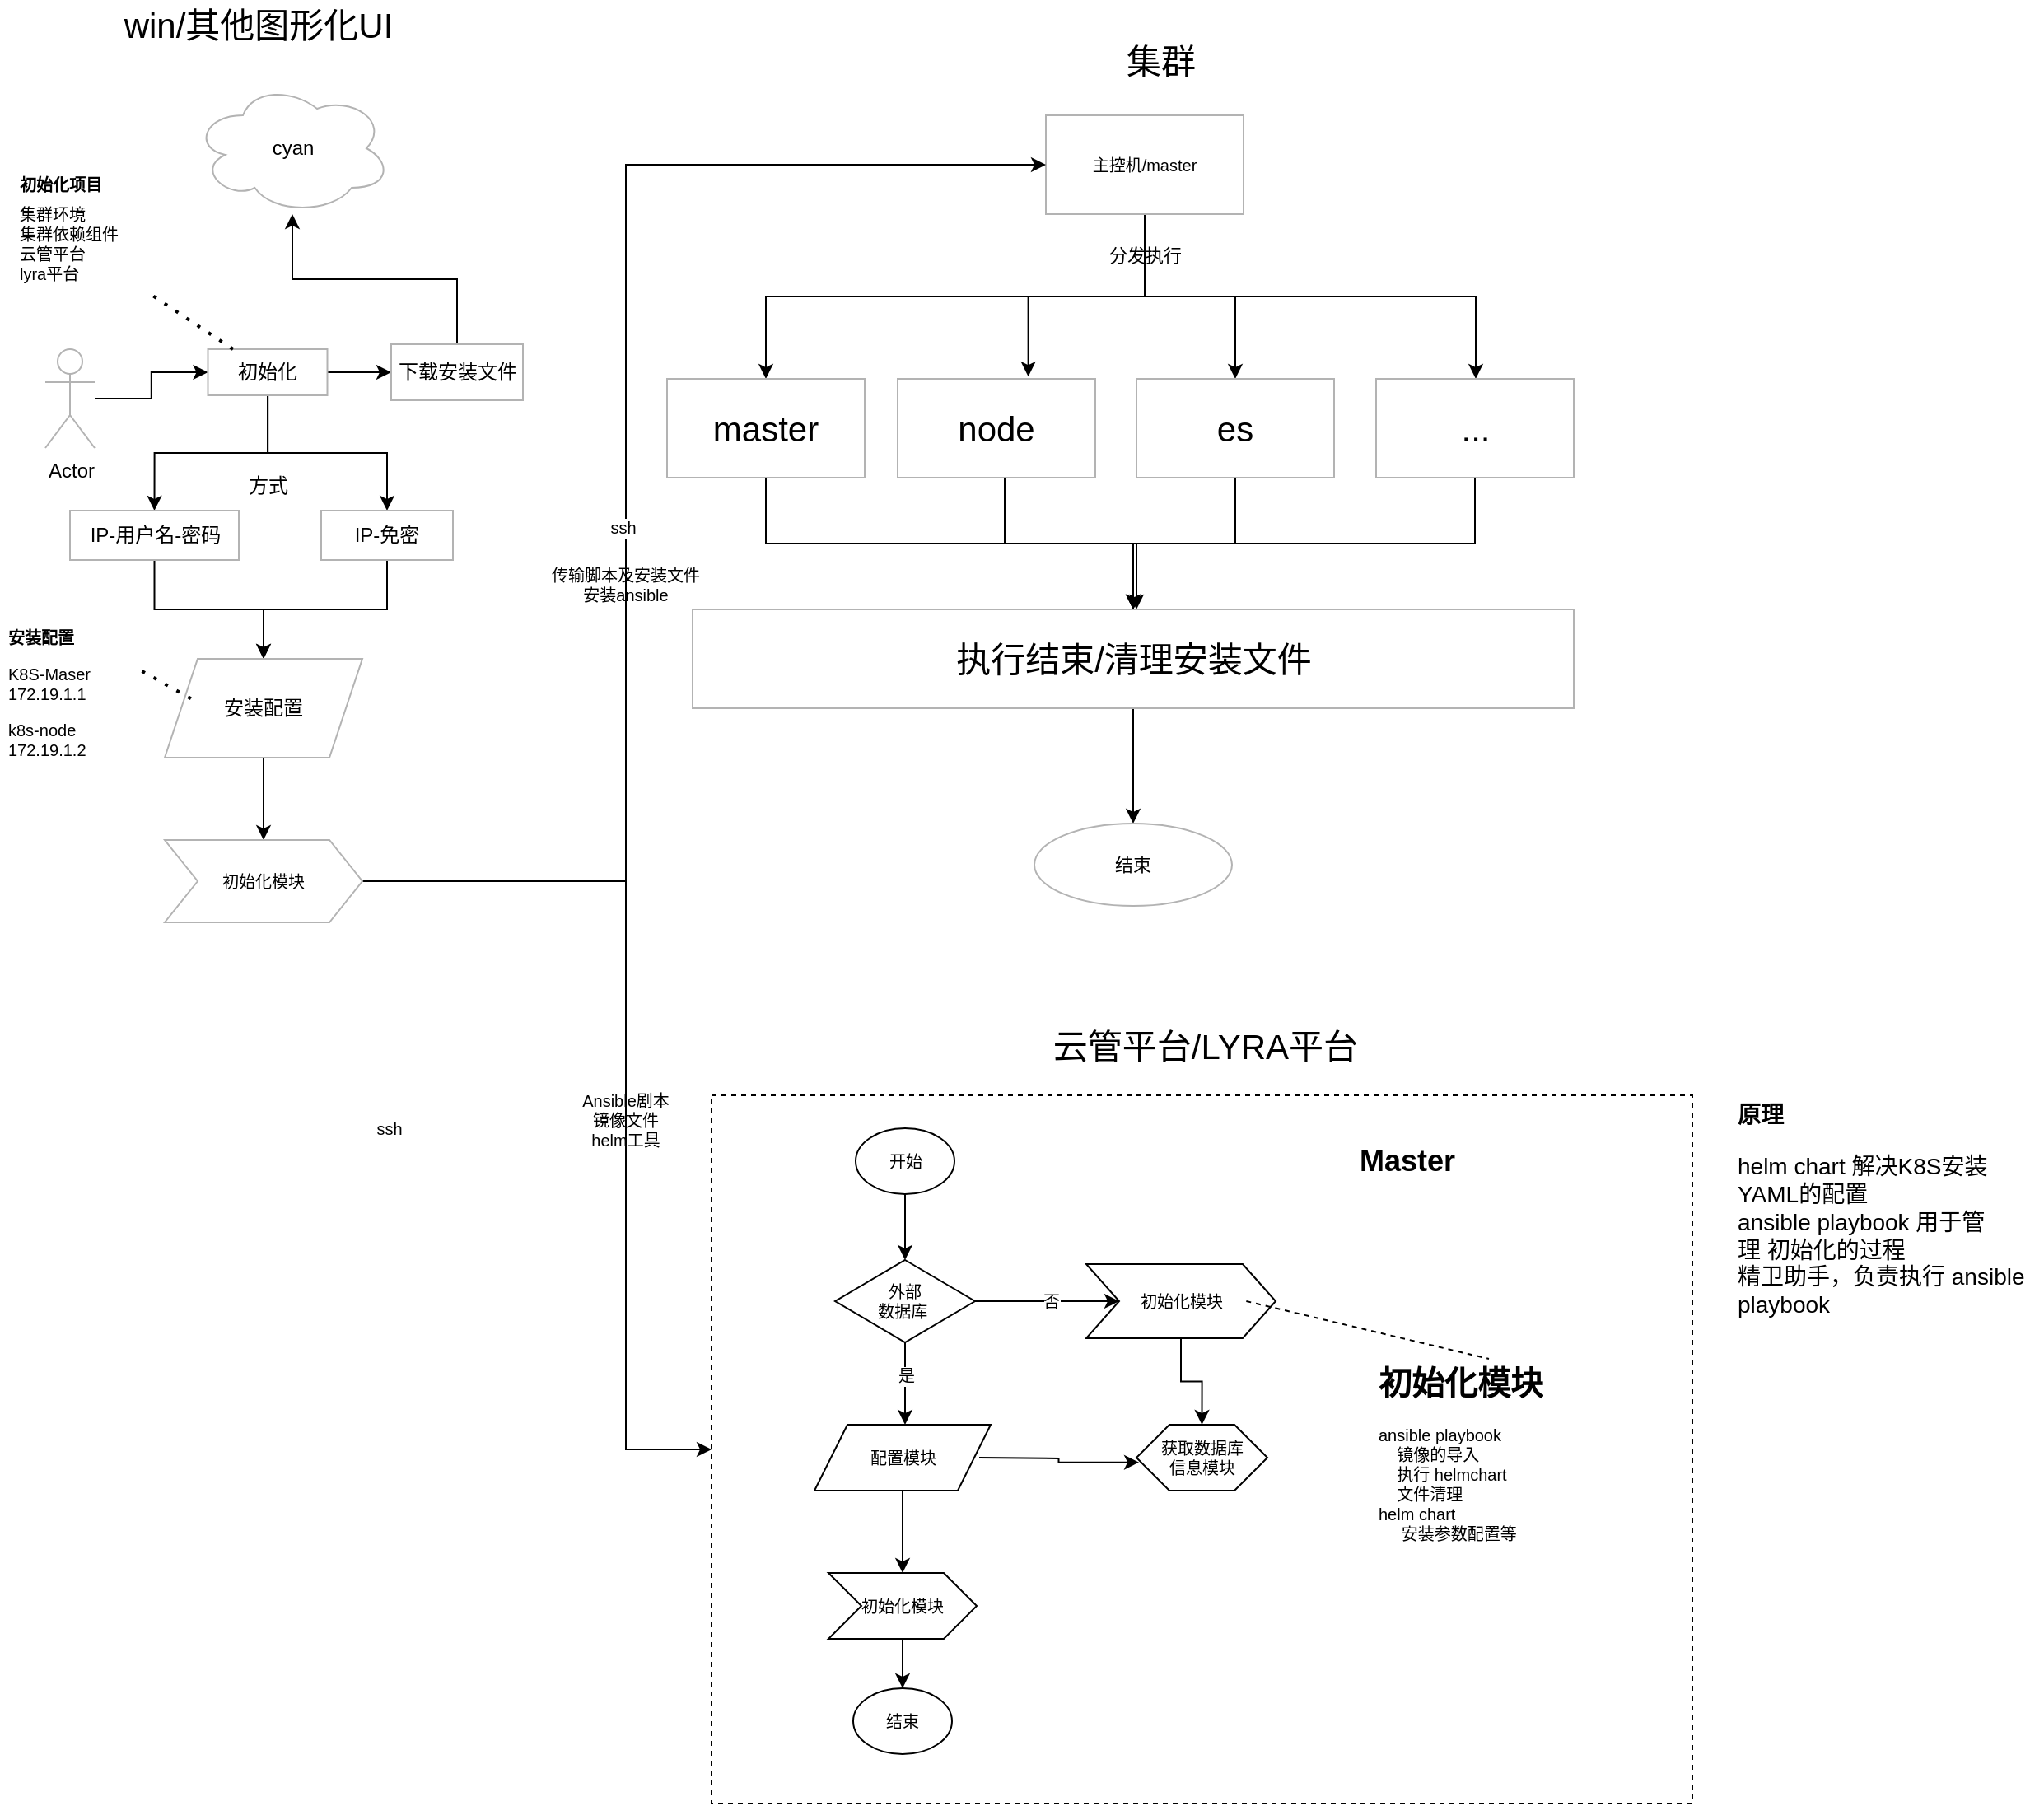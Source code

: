 <mxfile version="20.5.1" type="github">
  <diagram id="rCTj0MCx4Ofzy-mjGSed" name="第 1 页">
    <mxGraphModel dx="1703" dy="-3459" grid="1" gridSize="10" guides="1" tooltips="1" connect="1" arrows="1" fold="1" page="1" pageScale="1" pageWidth="827" pageHeight="1169" background="#FFFFFF" math="0" shadow="0">
      <root>
        <mxCell id="0" />
        <mxCell id="1" parent="0" />
        <mxCell id="69FnCZtDJT8fpM_irl-X-1" value="" style="rounded=0;whiteSpace=wrap;html=1;fontSize=10;dashed=1;" vertex="1" parent="1">
          <mxGeometry x="752" y="5465" width="595.5" height="430" as="geometry" />
        </mxCell>
        <mxCell id="69FnCZtDJT8fpM_irl-X-2" value="cyan" style="ellipse;shape=cloud;whiteSpace=wrap;html=1;strokeColor=#B3B3B3;" vertex="1" parent="1">
          <mxGeometry x="437.5" y="4850" width="120" height="80" as="geometry" />
        </mxCell>
        <mxCell id="69FnCZtDJT8fpM_irl-X-3" style="edgeStyle=orthogonalEdgeStyle;rounded=0;orthogonalLoop=1;jettySize=auto;html=1;entryX=0;entryY=0.5;entryDx=0;entryDy=0;" edge="1" parent="1" source="69FnCZtDJT8fpM_irl-X-4" target="69FnCZtDJT8fpM_irl-X-8">
          <mxGeometry relative="1" as="geometry" />
        </mxCell>
        <mxCell id="69FnCZtDJT8fpM_irl-X-4" value="Actor" style="shape=umlActor;verticalLabelPosition=bottom;verticalAlign=top;html=1;outlineConnect=0;strokeColor=#B3B3B3;" vertex="1" parent="1">
          <mxGeometry x="347.5" y="5012" width="30" height="60" as="geometry" />
        </mxCell>
        <mxCell id="69FnCZtDJT8fpM_irl-X-5" style="edgeStyle=orthogonalEdgeStyle;rounded=0;orthogonalLoop=1;jettySize=auto;html=1;entryX=0.5;entryY=0;entryDx=0;entryDy=0;" edge="1" parent="1" source="69FnCZtDJT8fpM_irl-X-8" target="69FnCZtDJT8fpM_irl-X-10">
          <mxGeometry relative="1" as="geometry">
            <mxPoint x="482.529" y="5072" as="targetPoint" />
          </mxGeometry>
        </mxCell>
        <mxCell id="69FnCZtDJT8fpM_irl-X-6" style="edgeStyle=orthogonalEdgeStyle;rounded=0;orthogonalLoop=1;jettySize=auto;html=1;entryX=0.5;entryY=0;entryDx=0;entryDy=0;" edge="1" parent="1" source="69FnCZtDJT8fpM_irl-X-8" target="69FnCZtDJT8fpM_irl-X-12">
          <mxGeometry relative="1" as="geometry" />
        </mxCell>
        <mxCell id="69FnCZtDJT8fpM_irl-X-7" value="" style="edgeStyle=orthogonalEdgeStyle;rounded=0;orthogonalLoop=1;jettySize=auto;html=1;" edge="1" parent="1" source="69FnCZtDJT8fpM_irl-X-8" target="69FnCZtDJT8fpM_irl-X-15">
          <mxGeometry relative="1" as="geometry" />
        </mxCell>
        <mxCell id="69FnCZtDJT8fpM_irl-X-8" value="初始化" style="rounded=0;whiteSpace=wrap;html=1;strokeColor=#B3B3B3;" vertex="1" parent="1">
          <mxGeometry x="446.25" y="5012" width="72.5" height="28" as="geometry" />
        </mxCell>
        <mxCell id="69FnCZtDJT8fpM_irl-X-9" style="edgeStyle=orthogonalEdgeStyle;rounded=0;orthogonalLoop=1;jettySize=auto;html=1;entryX=0.5;entryY=0;entryDx=0;entryDy=0;" edge="1" parent="1" source="69FnCZtDJT8fpM_irl-X-10" target="69FnCZtDJT8fpM_irl-X-17">
          <mxGeometry relative="1" as="geometry" />
        </mxCell>
        <mxCell id="69FnCZtDJT8fpM_irl-X-10" value="IP-用户名-密码" style="rounded=0;whiteSpace=wrap;html=1;strokeColor=#B3B3B3;" vertex="1" parent="1">
          <mxGeometry x="362.5" y="5110" width="102.5" height="30" as="geometry" />
        </mxCell>
        <mxCell id="69FnCZtDJT8fpM_irl-X-11" style="edgeStyle=orthogonalEdgeStyle;rounded=0;orthogonalLoop=1;jettySize=auto;html=1;entryX=0.5;entryY=0;entryDx=0;entryDy=0;" edge="1" parent="1" source="69FnCZtDJT8fpM_irl-X-12" target="69FnCZtDJT8fpM_irl-X-17">
          <mxGeometry relative="1" as="geometry" />
        </mxCell>
        <mxCell id="69FnCZtDJT8fpM_irl-X-12" value="IP-免密" style="rounded=0;whiteSpace=wrap;html=1;strokeColor=#B3B3B3;" vertex="1" parent="1">
          <mxGeometry x="515" y="5110" width="80" height="30" as="geometry" />
        </mxCell>
        <mxCell id="69FnCZtDJT8fpM_irl-X-13" value="方式" style="text;html=1;strokeColor=none;fillColor=none;align=center;verticalAlign=middle;whiteSpace=wrap;rounded=0;" vertex="1" parent="1">
          <mxGeometry x="452.5" y="5080" width="60" height="30" as="geometry" />
        </mxCell>
        <mxCell id="69FnCZtDJT8fpM_irl-X-14" style="edgeStyle=orthogonalEdgeStyle;rounded=0;orthogonalLoop=1;jettySize=auto;html=1;" edge="1" parent="1" source="69FnCZtDJT8fpM_irl-X-15" target="69FnCZtDJT8fpM_irl-X-2">
          <mxGeometry relative="1" as="geometry" />
        </mxCell>
        <mxCell id="69FnCZtDJT8fpM_irl-X-15" value="下载安装文件" style="whiteSpace=wrap;html=1;strokeColor=#B3B3B3;rounded=0;" vertex="1" parent="1">
          <mxGeometry x="557.5" y="5009" width="80" height="34" as="geometry" />
        </mxCell>
        <mxCell id="69FnCZtDJT8fpM_irl-X-16" style="edgeStyle=orthogonalEdgeStyle;rounded=0;orthogonalLoop=1;jettySize=auto;html=1;entryX=0.5;entryY=0;entryDx=0;entryDy=0;fontSize=10;" edge="1" parent="1" source="69FnCZtDJT8fpM_irl-X-17" target="69FnCZtDJT8fpM_irl-X-29">
          <mxGeometry relative="1" as="geometry" />
        </mxCell>
        <mxCell id="69FnCZtDJT8fpM_irl-X-17" value="安装配置" style="shape=parallelogram;perimeter=parallelogramPerimeter;whiteSpace=wrap;html=1;fixedSize=1;strokeColor=#B3B3B3;" vertex="1" parent="1">
          <mxGeometry x="420" y="5200" width="120" height="60" as="geometry" />
        </mxCell>
        <mxCell id="69FnCZtDJT8fpM_irl-X-18" value="&lt;h1 style=&quot;font-size: 10px;&quot;&gt;安装配置&lt;/h1&gt;&lt;p style=&quot;font-size: 10px;&quot;&gt;K8S-Maser&lt;br style=&quot;font-size: 10px;&quot;&gt;172.19.1.1&lt;/p&gt;&lt;p style=&quot;font-size: 10px;&quot;&gt;k8s-node&lt;br style=&quot;font-size: 10px;&quot;&gt;&lt;span style=&quot;background-color: initial; font-size: 10px;&quot;&gt;172.19.1.2&lt;/span&gt;&lt;/p&gt;" style="text;html=1;strokeColor=none;fillColor=none;spacing=5;spacingTop=-20;overflow=hidden;rounded=0;fontSize=10;" vertex="1" parent="1">
          <mxGeometry x="320" y="5185" width="86.25" height="90" as="geometry" />
        </mxCell>
        <mxCell id="69FnCZtDJT8fpM_irl-X-19" style="edgeStyle=orthogonalEdgeStyle;rounded=0;orthogonalLoop=1;jettySize=auto;html=1;entryX=0.661;entryY=-0.023;entryDx=0;entryDy=0;entryPerimeter=0;fontSize=21;" edge="1" parent="1" source="69FnCZtDJT8fpM_irl-X-23" target="69FnCZtDJT8fpM_irl-X-36">
          <mxGeometry relative="1" as="geometry" />
        </mxCell>
        <mxCell id="69FnCZtDJT8fpM_irl-X-20" style="edgeStyle=orthogonalEdgeStyle;rounded=0;orthogonalLoop=1;jettySize=auto;html=1;entryX=0.5;entryY=0;entryDx=0;entryDy=0;fontSize=21;exitX=0.5;exitY=1;exitDx=0;exitDy=0;" edge="1" parent="1" source="69FnCZtDJT8fpM_irl-X-23" target="69FnCZtDJT8fpM_irl-X-38">
          <mxGeometry relative="1" as="geometry">
            <mxPoint x="945" y="4940" as="sourcePoint" />
          </mxGeometry>
        </mxCell>
        <mxCell id="69FnCZtDJT8fpM_irl-X-21" style="edgeStyle=orthogonalEdgeStyle;rounded=0;orthogonalLoop=1;jettySize=auto;html=1;fontSize=21;" edge="1" parent="1" source="69FnCZtDJT8fpM_irl-X-23" target="69FnCZtDJT8fpM_irl-X-40">
          <mxGeometry relative="1" as="geometry">
            <Array as="points">
              <mxPoint x="1015" y="4980" />
              <mxPoint x="1216" y="4980" />
            </Array>
          </mxGeometry>
        </mxCell>
        <mxCell id="69FnCZtDJT8fpM_irl-X-22" style="edgeStyle=orthogonalEdgeStyle;rounded=0;orthogonalLoop=1;jettySize=auto;html=1;entryX=0.5;entryY=0;entryDx=0;entryDy=0;fontSize=21;" edge="1" parent="1" source="69FnCZtDJT8fpM_irl-X-23" target="69FnCZtDJT8fpM_irl-X-34">
          <mxGeometry relative="1" as="geometry">
            <Array as="points">
              <mxPoint x="1015" y="4980" />
              <mxPoint x="785" y="4980" />
            </Array>
          </mxGeometry>
        </mxCell>
        <mxCell id="69FnCZtDJT8fpM_irl-X-23" value="主控机/master" style="rounded=0;whiteSpace=wrap;html=1;strokeColor=#B3B3B3;fontSize=10;" vertex="1" parent="1">
          <mxGeometry x="955" y="4870" width="120" height="60" as="geometry" />
        </mxCell>
        <mxCell id="69FnCZtDJT8fpM_irl-X-24" value="" style="endArrow=none;dashed=1;html=1;dashPattern=1 3;strokeWidth=2;rounded=0;fontSize=10;exitX=1;exitY=0.25;exitDx=0;exitDy=0;" edge="1" parent="1" source="69FnCZtDJT8fpM_irl-X-18">
          <mxGeometry width="50" height="50" relative="1" as="geometry">
            <mxPoint x="387.5" y="5275" as="sourcePoint" />
            <mxPoint x="437.5" y="5225" as="targetPoint" />
          </mxGeometry>
        </mxCell>
        <mxCell id="69FnCZtDJT8fpM_irl-X-25" style="edgeStyle=orthogonalEdgeStyle;rounded=0;orthogonalLoop=1;jettySize=auto;html=1;entryX=0;entryY=0.5;entryDx=0;entryDy=0;fontSize=10;" edge="1" parent="1" source="69FnCZtDJT8fpM_irl-X-29" target="69FnCZtDJT8fpM_irl-X-23">
          <mxGeometry relative="1" as="geometry">
            <Array as="points">
              <mxPoint x="700" y="5335" />
              <mxPoint x="700" y="4900" />
              <mxPoint x="755" y="4900" />
            </Array>
          </mxGeometry>
        </mxCell>
        <mxCell id="69FnCZtDJT8fpM_irl-X-26" value="ssh" style="edgeLabel;html=1;align=center;verticalAlign=middle;resizable=0;points=[];fontSize=10;" vertex="1" connectable="0" parent="69FnCZtDJT8fpM_irl-X-25">
          <mxGeometry x="0.45" y="1" relative="1" as="geometry">
            <mxPoint x="-24" y="221" as="offset" />
          </mxGeometry>
        </mxCell>
        <mxCell id="69FnCZtDJT8fpM_irl-X-27" style="edgeStyle=orthogonalEdgeStyle;rounded=0;orthogonalLoop=1;jettySize=auto;html=1;fontSize=10;entryX=0;entryY=0.5;entryDx=0;entryDy=0;" edge="1" parent="1" source="69FnCZtDJT8fpM_irl-X-29" target="69FnCZtDJT8fpM_irl-X-1">
          <mxGeometry relative="1" as="geometry">
            <mxPoint x="890" y="5530" as="targetPoint" />
            <Array as="points">
              <mxPoint x="700" y="5335" />
              <mxPoint x="700" y="5680" />
            </Array>
          </mxGeometry>
        </mxCell>
        <mxCell id="69FnCZtDJT8fpM_irl-X-28" value="ssh" style="edgeLabel;html=1;align=center;verticalAlign=middle;resizable=0;points=[];fontSize=10;" vertex="1" connectable="0" parent="69FnCZtDJT8fpM_irl-X-27">
          <mxGeometry x="0.982" relative="1" as="geometry">
            <mxPoint x="-191" y="-195" as="offset" />
          </mxGeometry>
        </mxCell>
        <mxCell id="69FnCZtDJT8fpM_irl-X-29" value="初始化模块" style="shape=step;perimeter=stepPerimeter;whiteSpace=wrap;html=1;fixedSize=1;strokeColor=#B3B3B3;fontSize=10;" vertex="1" parent="1">
          <mxGeometry x="420" y="5310" width="120" height="50" as="geometry" />
        </mxCell>
        <mxCell id="69FnCZtDJT8fpM_irl-X-30" value="传输脚本及安装文件&lt;br&gt;安装ansible" style="text;html=1;strokeColor=none;fillColor=none;align=center;verticalAlign=middle;whiteSpace=wrap;rounded=0;fontSize=10;" vertex="1" parent="1">
          <mxGeometry x="635" y="5140" width="130" height="30" as="geometry" />
        </mxCell>
        <mxCell id="69FnCZtDJT8fpM_irl-X-31" value="win/其他图形化UI" style="text;html=1;strokeColor=none;fillColor=none;align=center;verticalAlign=middle;whiteSpace=wrap;rounded=0;fontSize=21;" vertex="1" parent="1">
          <mxGeometry x="384" y="4800" width="186" height="30" as="geometry" />
        </mxCell>
        <mxCell id="69FnCZtDJT8fpM_irl-X-32" value="集群" style="text;html=1;strokeColor=none;fillColor=none;align=center;verticalAlign=middle;whiteSpace=wrap;rounded=0;fontSize=21;" vertex="1" parent="1">
          <mxGeometry x="925" y="4822" width="200" height="30" as="geometry" />
        </mxCell>
        <mxCell id="69FnCZtDJT8fpM_irl-X-33" style="edgeStyle=orthogonalEdgeStyle;rounded=0;orthogonalLoop=1;jettySize=auto;html=1;entryX=0.5;entryY=0;entryDx=0;entryDy=0;fontSize=11;" edge="1" parent="1" source="69FnCZtDJT8fpM_irl-X-34" target="69FnCZtDJT8fpM_irl-X-43">
          <mxGeometry relative="1" as="geometry" />
        </mxCell>
        <mxCell id="69FnCZtDJT8fpM_irl-X-34" value="master" style="rounded=0;whiteSpace=wrap;html=1;strokeColor=#B3B3B3;fontSize=21;" vertex="1" parent="1">
          <mxGeometry x="725" y="5030" width="120" height="60" as="geometry" />
        </mxCell>
        <mxCell id="69FnCZtDJT8fpM_irl-X-35" style="edgeStyle=orthogonalEdgeStyle;rounded=0;orthogonalLoop=1;jettySize=auto;html=1;fontSize=11;" edge="1" parent="1" source="69FnCZtDJT8fpM_irl-X-36">
          <mxGeometry relative="1" as="geometry">
            <mxPoint x="1010" y="5170" as="targetPoint" />
            <Array as="points">
              <mxPoint x="930" y="5130" />
              <mxPoint x="1010" y="5130" />
            </Array>
          </mxGeometry>
        </mxCell>
        <mxCell id="69FnCZtDJT8fpM_irl-X-36" value="node" style="rounded=0;whiteSpace=wrap;html=1;strokeColor=#B3B3B3;fontSize=21;" vertex="1" parent="1">
          <mxGeometry x="865" y="5030" width="120" height="60" as="geometry" />
        </mxCell>
        <mxCell id="69FnCZtDJT8fpM_irl-X-37" style="edgeStyle=orthogonalEdgeStyle;rounded=0;orthogonalLoop=1;jettySize=auto;html=1;entryX=0.5;entryY=0;entryDx=0;entryDy=0;fontSize=11;" edge="1" parent="1" source="69FnCZtDJT8fpM_irl-X-38" target="69FnCZtDJT8fpM_irl-X-43">
          <mxGeometry relative="1" as="geometry" />
        </mxCell>
        <mxCell id="69FnCZtDJT8fpM_irl-X-38" value="es" style="rounded=0;whiteSpace=wrap;html=1;strokeColor=#B3B3B3;fontSize=21;" vertex="1" parent="1">
          <mxGeometry x="1010" y="5030" width="120" height="60" as="geometry" />
        </mxCell>
        <mxCell id="69FnCZtDJT8fpM_irl-X-39" style="edgeStyle=orthogonalEdgeStyle;rounded=0;orthogonalLoop=1;jettySize=auto;html=1;entryX=0.5;entryY=0;entryDx=0;entryDy=0;fontSize=11;" edge="1" parent="1" source="69FnCZtDJT8fpM_irl-X-40" target="69FnCZtDJT8fpM_irl-X-43">
          <mxGeometry relative="1" as="geometry" />
        </mxCell>
        <mxCell id="69FnCZtDJT8fpM_irl-X-40" value="..." style="rounded=0;whiteSpace=wrap;html=1;strokeColor=#B3B3B3;fontSize=21;" vertex="1" parent="1">
          <mxGeometry x="1155.5" y="5030" width="120" height="60" as="geometry" />
        </mxCell>
        <mxCell id="69FnCZtDJT8fpM_irl-X-41" value="分发执行" style="text;html=1;strokeColor=none;fillColor=none;align=center;verticalAlign=middle;whiteSpace=wrap;rounded=0;fontSize=11;" vertex="1" parent="1">
          <mxGeometry x="931.5" y="4940" width="167" height="30" as="geometry" />
        </mxCell>
        <mxCell id="69FnCZtDJT8fpM_irl-X-42" style="edgeStyle=orthogonalEdgeStyle;rounded=0;orthogonalLoop=1;jettySize=auto;html=1;entryX=0.5;entryY=0;entryDx=0;entryDy=0;fontSize=11;" edge="1" parent="1" source="69FnCZtDJT8fpM_irl-X-43" target="69FnCZtDJT8fpM_irl-X-44">
          <mxGeometry relative="1" as="geometry" />
        </mxCell>
        <mxCell id="69FnCZtDJT8fpM_irl-X-43" value="执行结束/清理安装文件" style="rounded=0;whiteSpace=wrap;html=1;strokeColor=#B3B3B3;fontSize=21;" vertex="1" parent="1">
          <mxGeometry x="740.5" y="5170" width="535" height="60" as="geometry" />
        </mxCell>
        <mxCell id="69FnCZtDJT8fpM_irl-X-44" value="结束" style="ellipse;whiteSpace=wrap;html=1;strokeColor=#B3B3B3;fontSize=11;" vertex="1" parent="1">
          <mxGeometry x="948" y="5300" width="120" height="50" as="geometry" />
        </mxCell>
        <mxCell id="69FnCZtDJT8fpM_irl-X-45" value="&lt;h1 style=&quot;font-size: 10px;&quot;&gt;初始化项目&lt;/h1&gt;&lt;div style=&quot;font-size: 10px;&quot;&gt;集群环境&lt;/div&gt;&lt;div style=&quot;font-size: 10px;&quot;&gt;集群依赖组件&lt;/div&gt;&lt;div style=&quot;font-size: 10px;&quot;&gt;云管平台&lt;/div&gt;&lt;div style=&quot;font-size: 10px;&quot;&gt;lyra平台&lt;/div&gt;" style="text;html=1;strokeColor=none;fillColor=none;spacing=5;spacingTop=-20;whiteSpace=wrap;overflow=hidden;rounded=0;fontSize=10;" vertex="1" parent="1">
          <mxGeometry x="326.88" y="4910" width="83.12" height="80" as="geometry" />
        </mxCell>
        <mxCell id="69FnCZtDJT8fpM_irl-X-46" value="" style="endArrow=none;dashed=1;html=1;dashPattern=1 3;strokeWidth=2;rounded=0;fontSize=10;" edge="1" parent="1" source="69FnCZtDJT8fpM_irl-X-8" target="69FnCZtDJT8fpM_irl-X-45">
          <mxGeometry width="50" height="50" relative="1" as="geometry">
            <mxPoint x="390" y="5010" as="sourcePoint" />
            <mxPoint x="440" y="4960" as="targetPoint" />
          </mxGeometry>
        </mxCell>
        <mxCell id="69FnCZtDJT8fpM_irl-X-47" value="Ansible剧本&lt;br&gt;镜像文件&lt;br&gt;helm工具" style="text;html=1;strokeColor=none;fillColor=none;align=center;verticalAlign=middle;whiteSpace=wrap;rounded=0;fontSize=10;" vertex="1" parent="1">
          <mxGeometry x="635" y="5450" width="130" height="60" as="geometry" />
        </mxCell>
        <mxCell id="69FnCZtDJT8fpM_irl-X-48" value="云管平台/LYRA平台" style="text;html=1;strokeColor=none;fillColor=none;align=center;verticalAlign=middle;whiteSpace=wrap;rounded=0;fontSize=21;" vertex="1" parent="1">
          <mxGeometry x="951.5" y="5420" width="200" height="30" as="geometry" />
        </mxCell>
        <mxCell id="69FnCZtDJT8fpM_irl-X-49" style="edgeStyle=orthogonalEdgeStyle;rounded=0;orthogonalLoop=1;jettySize=auto;html=1;fontSize=10;" edge="1" parent="1" source="69FnCZtDJT8fpM_irl-X-53">
          <mxGeometry relative="1" as="geometry">
            <mxPoint x="869.5" y="5665" as="targetPoint" />
          </mxGeometry>
        </mxCell>
        <mxCell id="69FnCZtDJT8fpM_irl-X-50" value="是" style="edgeLabel;html=1;align=center;verticalAlign=middle;resizable=0;points=[];fontSize=10;" vertex="1" connectable="0" parent="69FnCZtDJT8fpM_irl-X-49">
          <mxGeometry x="0.779" y="-1" relative="1" as="geometry">
            <mxPoint x="1" y="-25" as="offset" />
          </mxGeometry>
        </mxCell>
        <mxCell id="69FnCZtDJT8fpM_irl-X-51" style="edgeStyle=orthogonalEdgeStyle;rounded=0;orthogonalLoop=1;jettySize=auto;html=1;fontSize=10;entryX=0;entryY=0.5;entryDx=0;entryDy=0;" edge="1" parent="1" source="69FnCZtDJT8fpM_irl-X-53" target="69FnCZtDJT8fpM_irl-X-55">
          <mxGeometry relative="1" as="geometry">
            <mxPoint x="994" y="5590.067" as="targetPoint" />
          </mxGeometry>
        </mxCell>
        <mxCell id="69FnCZtDJT8fpM_irl-X-52" value="否" style="edgeLabel;html=1;align=center;verticalAlign=middle;resizable=0;points=[];fontSize=10;" vertex="1" connectable="0" parent="69FnCZtDJT8fpM_irl-X-51">
          <mxGeometry x="0.86" y="-1" relative="1" as="geometry">
            <mxPoint x="-36" y="-1" as="offset" />
          </mxGeometry>
        </mxCell>
        <mxCell id="69FnCZtDJT8fpM_irl-X-53" value="外部&lt;br&gt;数据库&amp;nbsp;" style="rhombus;whiteSpace=wrap;html=1;fontSize=10;" vertex="1" parent="1">
          <mxGeometry x="827" y="5565" width="85" height="50" as="geometry" />
        </mxCell>
        <mxCell id="69FnCZtDJT8fpM_irl-X-54" style="edgeStyle=orthogonalEdgeStyle;rounded=0;orthogonalLoop=1;jettySize=auto;html=1;entryX=0.5;entryY=0;entryDx=0;entryDy=0;fontSize=10;" edge="1" parent="1" source="69FnCZtDJT8fpM_irl-X-55" target="69FnCZtDJT8fpM_irl-X-58">
          <mxGeometry relative="1" as="geometry" />
        </mxCell>
        <mxCell id="69FnCZtDJT8fpM_irl-X-55" value="初始化模块" style="shape=step;perimeter=stepPerimeter;whiteSpace=wrap;html=1;fixedSize=1;fontSize=10;" vertex="1" parent="1">
          <mxGeometry x="979.5" y="5567.5" width="115" height="45" as="geometry" />
        </mxCell>
        <mxCell id="69FnCZtDJT8fpM_irl-X-56" value="&lt;h1&gt;初始化模块&lt;/h1&gt;&lt;p&gt;ansible playbook&lt;br&gt;&amp;nbsp; &amp;nbsp; 镜像的导入&lt;br&gt;&amp;nbsp; &amp;nbsp; 执行 helmchart&lt;br&gt;&amp;nbsp; &amp;nbsp; 文件清理&lt;br&gt;helm chart&amp;nbsp;&lt;br&gt;&amp;nbsp; &amp;nbsp; &amp;nbsp;安装参数配置等&amp;nbsp;&lt;br&gt;&lt;br&gt;&lt;br&gt;&lt;/p&gt;" style="text;html=1;strokeColor=none;fillColor=none;spacing=5;spacingTop=-20;whiteSpace=wrap;overflow=hidden;rounded=0;fontSize=10;" vertex="1" parent="1">
          <mxGeometry x="1151.5" y="5625" width="145" height="130" as="geometry" />
        </mxCell>
        <mxCell id="69FnCZtDJT8fpM_irl-X-57" style="edgeStyle=orthogonalEdgeStyle;rounded=0;orthogonalLoop=1;jettySize=auto;html=1;entryX=0.019;entryY=0.571;entryDx=0;entryDy=0;entryPerimeter=0;fontSize=10;" edge="1" parent="1" target="69FnCZtDJT8fpM_irl-X-58">
          <mxGeometry relative="1" as="geometry">
            <mxPoint x="914.5" y="5685" as="sourcePoint" />
          </mxGeometry>
        </mxCell>
        <mxCell id="69FnCZtDJT8fpM_irl-X-58" value="获取数据库&lt;br&gt;信息模块" style="shape=hexagon;perimeter=hexagonPerimeter2;whiteSpace=wrap;html=1;fixedSize=1;fontSize=10;" vertex="1" parent="1">
          <mxGeometry x="1010" y="5665" width="79.5" height="40" as="geometry" />
        </mxCell>
        <mxCell id="69FnCZtDJT8fpM_irl-X-59" style="edgeStyle=orthogonalEdgeStyle;rounded=0;orthogonalLoop=1;jettySize=auto;html=1;fontSize=10;" edge="1" parent="1" source="69FnCZtDJT8fpM_irl-X-60" target="69FnCZtDJT8fpM_irl-X-63">
          <mxGeometry relative="1" as="geometry" />
        </mxCell>
        <mxCell id="69FnCZtDJT8fpM_irl-X-60" value="配置模块" style="shape=parallelogram;perimeter=parallelogramPerimeter;whiteSpace=wrap;html=1;fixedSize=1;fontSize=10;" vertex="1" parent="1">
          <mxGeometry x="814.5" y="5665" width="107" height="40" as="geometry" />
        </mxCell>
        <mxCell id="69FnCZtDJT8fpM_irl-X-61" value="结束" style="ellipse;whiteSpace=wrap;html=1;fontSize=10;" vertex="1" parent="1">
          <mxGeometry x="838" y="5825" width="60" height="40" as="geometry" />
        </mxCell>
        <mxCell id="69FnCZtDJT8fpM_irl-X-62" style="edgeStyle=orthogonalEdgeStyle;rounded=0;orthogonalLoop=1;jettySize=auto;html=1;entryX=0.5;entryY=0;entryDx=0;entryDy=0;fontSize=10;" edge="1" parent="1" source="69FnCZtDJT8fpM_irl-X-63" target="69FnCZtDJT8fpM_irl-X-61">
          <mxGeometry relative="1" as="geometry" />
        </mxCell>
        <mxCell id="69FnCZtDJT8fpM_irl-X-63" value="初始化模块" style="shape=step;perimeter=stepPerimeter;whiteSpace=wrap;html=1;fixedSize=1;fontSize=10;" vertex="1" parent="1">
          <mxGeometry x="823" y="5755" width="90" height="40" as="geometry" />
        </mxCell>
        <mxCell id="69FnCZtDJT8fpM_irl-X-64" value="" style="endArrow=none;dashed=1;html=1;rounded=0;fontSize=10;entryX=0.5;entryY=0;entryDx=0;entryDy=0;" edge="1" parent="1" target="69FnCZtDJT8fpM_irl-X-56">
          <mxGeometry width="50" height="50" relative="1" as="geometry">
            <mxPoint x="1076.67" y="5590" as="sourcePoint" />
            <mxPoint x="1316.17" y="5505" as="targetPoint" />
          </mxGeometry>
        </mxCell>
        <mxCell id="69FnCZtDJT8fpM_irl-X-65" style="edgeStyle=orthogonalEdgeStyle;rounded=0;orthogonalLoop=1;jettySize=auto;html=1;fontSize=10;" edge="1" parent="1" source="69FnCZtDJT8fpM_irl-X-66" target="69FnCZtDJT8fpM_irl-X-53">
          <mxGeometry relative="1" as="geometry" />
        </mxCell>
        <mxCell id="69FnCZtDJT8fpM_irl-X-66" value="开始" style="ellipse;whiteSpace=wrap;html=1;fontSize=10;" vertex="1" parent="1">
          <mxGeometry x="839.5" y="5485" width="60" height="40" as="geometry" />
        </mxCell>
        <mxCell id="69FnCZtDJT8fpM_irl-X-67" value="Master&amp;nbsp;" style="text;html=1;strokeColor=none;fillColor=none;align=center;verticalAlign=middle;whiteSpace=wrap;rounded=0;dashed=1;fontSize=18;fontStyle=1" vertex="1" parent="1">
          <mxGeometry x="1147" y="5490" width="60" height="30" as="geometry" />
        </mxCell>
        <mxCell id="69FnCZtDJT8fpM_irl-X-68" value="&lt;h1 style=&quot;font-size: 14px;&quot;&gt;原理&lt;/h1&gt;&lt;p style=&quot;font-size: 14px;&quot;&gt;helm chart&amp;nbsp;解决K8S安装YAML的配置&lt;br style=&quot;font-size: 14px;&quot;&gt;ansible playbook&amp;nbsp;用于管理&amp;nbsp;初始化的过程&amp;nbsp;&lt;br&gt;精卫助手，负责执行 ansible playbook&amp;nbsp;&lt;/p&gt;" style="text;html=1;strokeColor=none;fillColor=none;spacing=5;spacingTop=-20;whiteSpace=wrap;overflow=hidden;rounded=0;fontSize=14;" vertex="1" parent="1">
          <mxGeometry x="1370" y="5470" width="190" height="130" as="geometry" />
        </mxCell>
      </root>
    </mxGraphModel>
  </diagram>
</mxfile>
